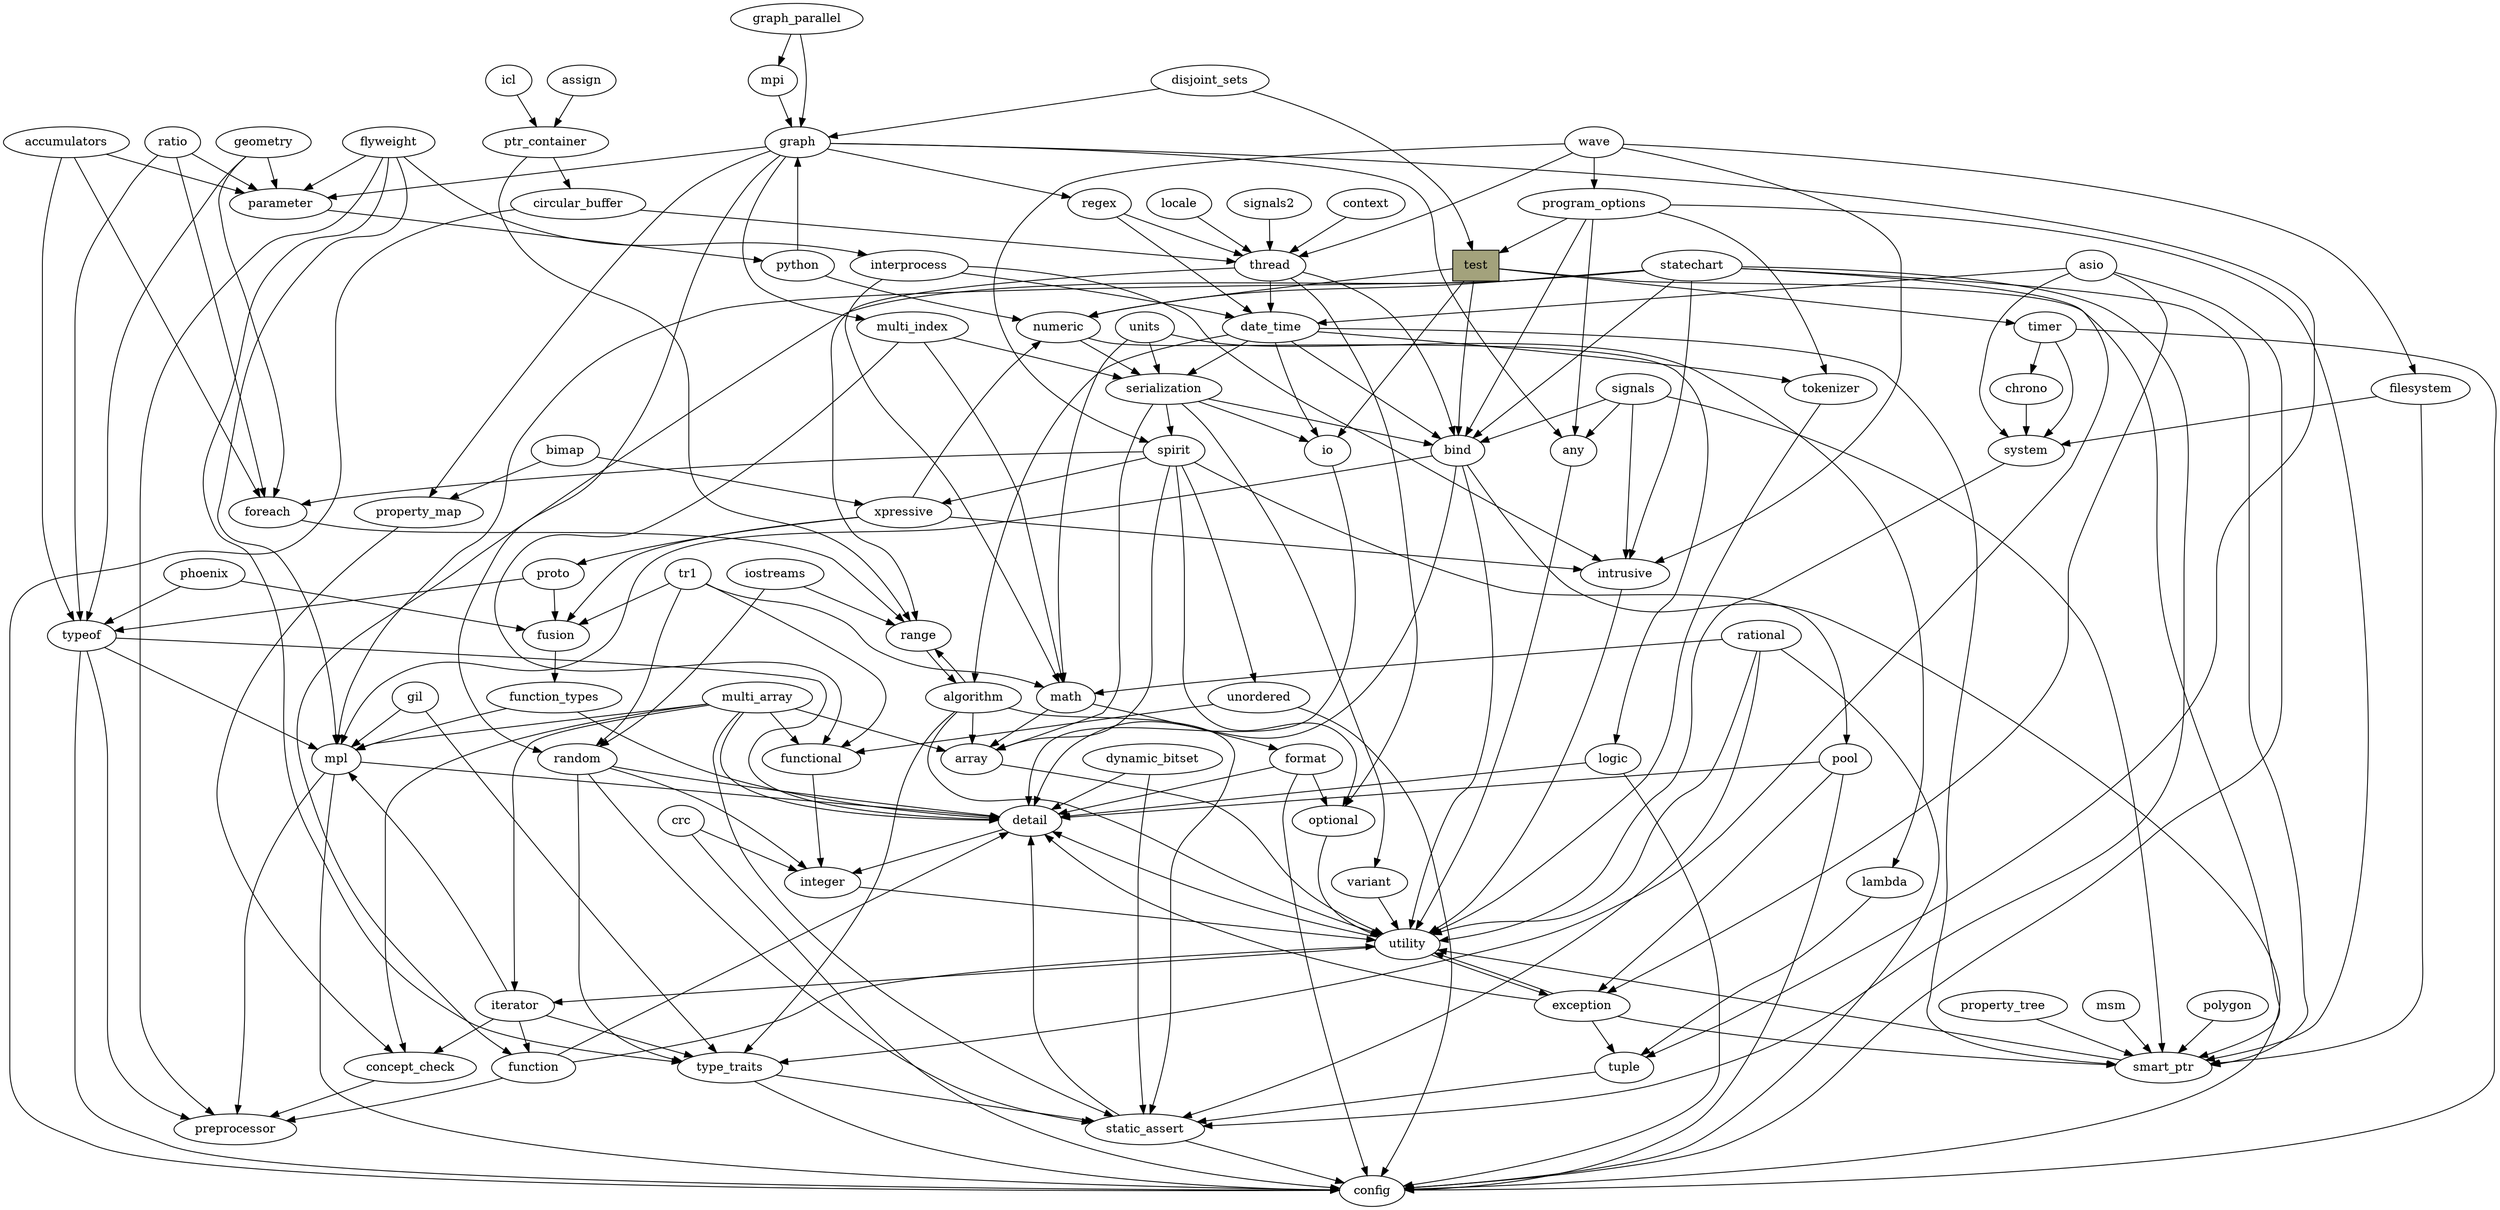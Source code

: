 digraph boost {
  "concept_check" -> "preprocessor";
  "property_map" -> "concept_check";
  "mpl" -> "preprocessor";
  "mpl" -> "config";
  "mpl" -> "detail";
  "type_traits" -> "config";
  "type_traits" -> "static_assert";
  "function" -> "detail";
  "function" -> "preprocessor";
  "function" -> "utility";
  "iterator" -> "mpl";
  "iterator" -> "type_traits";
  "iterator" -> "function";
  "iterator" -> "concept_check";
  "smart_ptr" -> "utility";
  "exception" -> "smart_ptr";
  "exception" -> "detail";
  "exception" -> "utility";
  "exception" -> "tuple";
  "utility" -> "iterator";
  "utility" -> "exception";
  "utility" -> "detail";
  "integer" -> "utility";
  "detail" -> "integer";
  "static_assert" -> "config";
  "static_assert" -> "detail";
  "tuple" -> "static_assert";
  "function_types" -> "mpl";
  "function_types" -> "detail";
  "fusion" -> "function_types";
  "typeof" -> "mpl";
  "typeof" -> "config";
  "typeof" -> "detail";
  "typeof" -> "preprocessor";
  "proto" -> "fusion";
  "proto" -> "typeof";
  "intrusive" -> "utility";
  "logic" -> "config";
  "logic" -> "detail";
  "numeric" -> "logic";
  "numeric" -> "serialization";
  "xpressive" -> "fusion";
  "xpressive" -> "proto";
  "xpressive" -> "intrusive";
  "xpressive" -> "numeric";
  "optional" -> "utility";
  "array" -> "utility";
  "algorithm" -> "range";
  "algorithm" -> "array";
  "algorithm" -> "type_traits";
  "algorithm" -> "static_assert";
  "algorithm" -> "utility";
  "range" -> "algorithm";
  "foreach" -> "range";
  "functional" -> "integer";
  "unordered" -> "config";
  "unordered" -> "functional";
  "pool" -> "config";
  "pool" -> "detail";
  "pool" -> "exception";
  "spirit" -> "xpressive";
  "spirit" -> "optional";
  "spirit" -> "foreach";
  "spirit" -> "array";
  "spirit" -> "unordered";
  "spirit" -> "pool";
  "io" -> "detail";
  "bind" -> "utility";
  "bind" -> "mpl";
  "bind" -> "detail";
  "bind" -> "config";
  "variant" -> "utility";
  "serialization" -> "spirit";
  "serialization" -> "io";
  "serialization" -> "bind";
  "serialization" -> "array";
  "serialization" -> "variant";
  "format" -> "detail";
  "format" -> "config";
  "format" -> "optional";
  "math" -> "format";
  "math" -> "array";
  "multi_index" -> "serialization";
  "multi_index" -> "functional";
  "multi_index" -> "math";
  "any" -> "utility";
  "random" -> "detail";
  "random" -> "integer";
  "random" -> "type_traits";
  "random" -> "static_assert";
  "tokenizer" -> "utility";
  "date_time" -> "algorithm";
  "date_time" -> "smart_ptr";
  "date_time" -> "tokenizer";
  "date_time" -> "io";
  "date_time" -> "bind";
  "date_time" -> "serialization";
  "thread" -> "date_time";
  "thread" -> "bind";
  "thread" -> "optional";
  "thread" -> "range";
  "regex" -> "date_time";
  "regex" -> "thread";
  "graph" -> "property_map";
  "graph" -> "tuple";
  "graph" -> "multi_index";
  "graph" -> "any";
  "graph" -> "random";
  "graph" -> "parameter";
  "graph" -> "regex";
  "python" -> "graph";
  "python" -> "numeric";
  "parameter" -> "python";
  "accumulators" -> "parameter";
  "accumulators" -> "typeof";
  "accumulators" -> "foreach";
  "system" -> "utility";
  "asio" -> "system";
  "asio" -> "date_time";
  "asio" -> "config";
  "asio" -> "exception";
  "circular_buffer" -> "config";
  "circular_buffer" -> "thread";
  "ptr_container" -> "circular_buffer";
  "ptr_container" -> "range";
  "assign" -> "ptr_container";
  "bimap" -> "xpressive";
  "bimap" -> "property_map";
  "chrono" -> "system";
  "context" -> "thread";
  "crc" -> "integer";
  "crc" -> "config";
  "timer" -> "config";
  "timer" -> "system";
  "timer" -> "chrono";
  "test" -> "smart_ptr";
  "test" -> "timer";
  "test" -> "io";
  "test" -> "bind";
  "test" -> "numeric";
  "disjoint_sets" -> "test";
  "disjoint_sets" -> "graph";
  "dynamic_bitset" -> "detail";
  "dynamic_bitset" -> "static_assert";
  "filesystem" -> "system";
  "filesystem" -> "smart_ptr";
  "interprocess" -> "date_time";
  "interprocess" -> "intrusive";
  "interprocess" -> "math";
  "flyweight" -> "mpl";
  "flyweight" -> "parameter";
  "flyweight" -> "preprocessor";
  "flyweight" -> "interprocess";
  "flyweight" -> "type_traits";
  "geometry" -> "parameter";
  "geometry" -> "typeof";
  "geometry" -> "foreach";
  "gil" -> "type_traits";
  "gil" -> "mpl";
  "mpi" -> "graph";
  "graph_parallel" -> "mpi";
  "graph_parallel" -> "graph";
  "icl" -> "ptr_container";
  "iostreams" -> "range";
  "iostreams" -> "random";
  "lambda" -> "tuple";
  "locale" -> "thread";
  "msm" -> "smart_ptr";
  "multi_array" -> "array";
  "multi_array" -> "iterator";
  "multi_array" -> "detail";
  "multi_array" -> "concept_check";
  "multi_array" -> "mpl";
  "multi_array" -> "static_assert";
  "multi_array" -> "functional";
  "phoenix" -> "fusion";
  "phoenix" -> "typeof";
  "polygon" -> "smart_ptr";
  "program_options" -> "any";
  "program_options" -> "bind";
  "program_options" -> "smart_ptr";
  "program_options" -> "test";
  "program_options" -> "tokenizer";
  "property_tree" -> "smart_ptr";
  "ratio" -> "parameter";
  "ratio" -> "typeof";
  "ratio" -> "foreach";
  "rational" -> "config";
  "rational" -> "math";
  "rational" -> "static_assert";
  "rational" -> "utility";
  "signals" -> "smart_ptr";
  "signals" -> "any";
  "signals" -> "intrusive";
  "signals" -> "bind";
  "signals2" -> "thread";
  "statechart" -> "type_traits";
  "statechart" -> "mpl";
  "statechart" -> "static_assert";
  "statechart" -> "intrusive";
  "statechart" -> "smart_ptr";
  "statechart" -> "bind";
  "statechart" -> "function";
  "statechart" -> "numeric";
  "tr1" -> "fusion";
  "tr1" -> "random";
  "tr1" -> "math";
  "tr1" -> "functional";
  "units" -> "math";
  "units" -> "serialization";
  "units" -> "lambda";
  "wave" -> "filesystem";
  "wave" -> "program_options";
  "wave" -> "spirit";
  "wave" -> "thread";
  "wave" -> "intrusive";
  "test" [style="filled" fillcolor="#A3A27C" shape="box"];
 }
